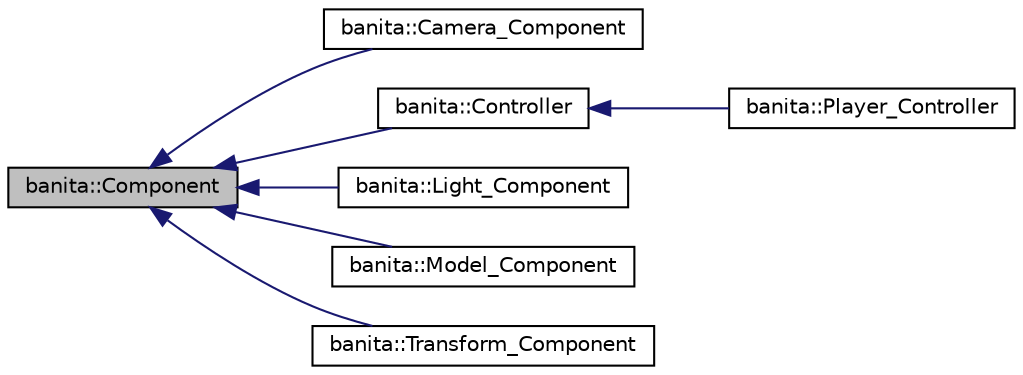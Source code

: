 digraph "banita::Component"
{
 // LATEX_PDF_SIZE
  edge [fontname="Helvetica",fontsize="10",labelfontname="Helvetica",labelfontsize="10"];
  node [fontname="Helvetica",fontsize="10",shape=record];
  rankdir="LR";
  Node0 [label="banita::Component",height=0.2,width=0.4,color="black", fillcolor="grey75", style="filled", fontcolor="black",tooltip=" "];
  Node0 -> Node1 [dir="back",color="midnightblue",fontsize="10",style="solid"];
  Node1 [label="banita::Camera_Component",height=0.2,width=0.4,color="black", fillcolor="white", style="filled",URL="$d8/d6f/classbanita_1_1_camera___component.html",tooltip=" "];
  Node0 -> Node2 [dir="back",color="midnightblue",fontsize="10",style="solid"];
  Node2 [label="banita::Controller",height=0.2,width=0.4,color="black", fillcolor="white", style="filled",URL="$d0/d23/classbanita_1_1_controller.html",tooltip=" "];
  Node2 -> Node3 [dir="back",color="midnightblue",fontsize="10",style="solid"];
  Node3 [label="banita::Player_Controller",height=0.2,width=0.4,color="black", fillcolor="white", style="filled",URL="$dc/d66/classbanita_1_1_player___controller.html",tooltip=" "];
  Node0 -> Node4 [dir="back",color="midnightblue",fontsize="10",style="solid"];
  Node4 [label="banita::Light_Component",height=0.2,width=0.4,color="black", fillcolor="white", style="filled",URL="$de/d14/classbanita_1_1_light___component.html",tooltip=" "];
  Node0 -> Node5 [dir="back",color="midnightblue",fontsize="10",style="solid"];
  Node5 [label="banita::Model_Component",height=0.2,width=0.4,color="black", fillcolor="white", style="filled",URL="$d1/d27/classbanita_1_1_model___component.html",tooltip=" "];
  Node0 -> Node6 [dir="back",color="midnightblue",fontsize="10",style="solid"];
  Node6 [label="banita::Transform_Component",height=0.2,width=0.4,color="black", fillcolor="white", style="filled",URL="$d8/de9/classbanita_1_1_transform___component.html",tooltip=" "];
}
